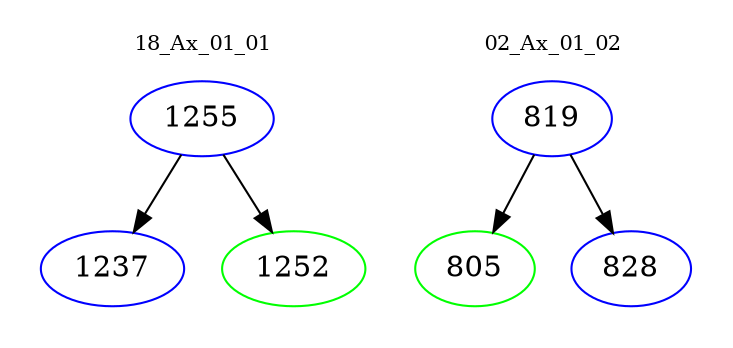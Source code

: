 digraph{
subgraph cluster_0 {
color = white
label = "18_Ax_01_01";
fontsize=10;
T0_1255 [label="1255", color="blue"]
T0_1255 -> T0_1237 [color="black"]
T0_1237 [label="1237", color="blue"]
T0_1255 -> T0_1252 [color="black"]
T0_1252 [label="1252", color="green"]
}
subgraph cluster_1 {
color = white
label = "02_Ax_01_02";
fontsize=10;
T1_819 [label="819", color="blue"]
T1_819 -> T1_805 [color="black"]
T1_805 [label="805", color="green"]
T1_819 -> T1_828 [color="black"]
T1_828 [label="828", color="blue"]
}
}
